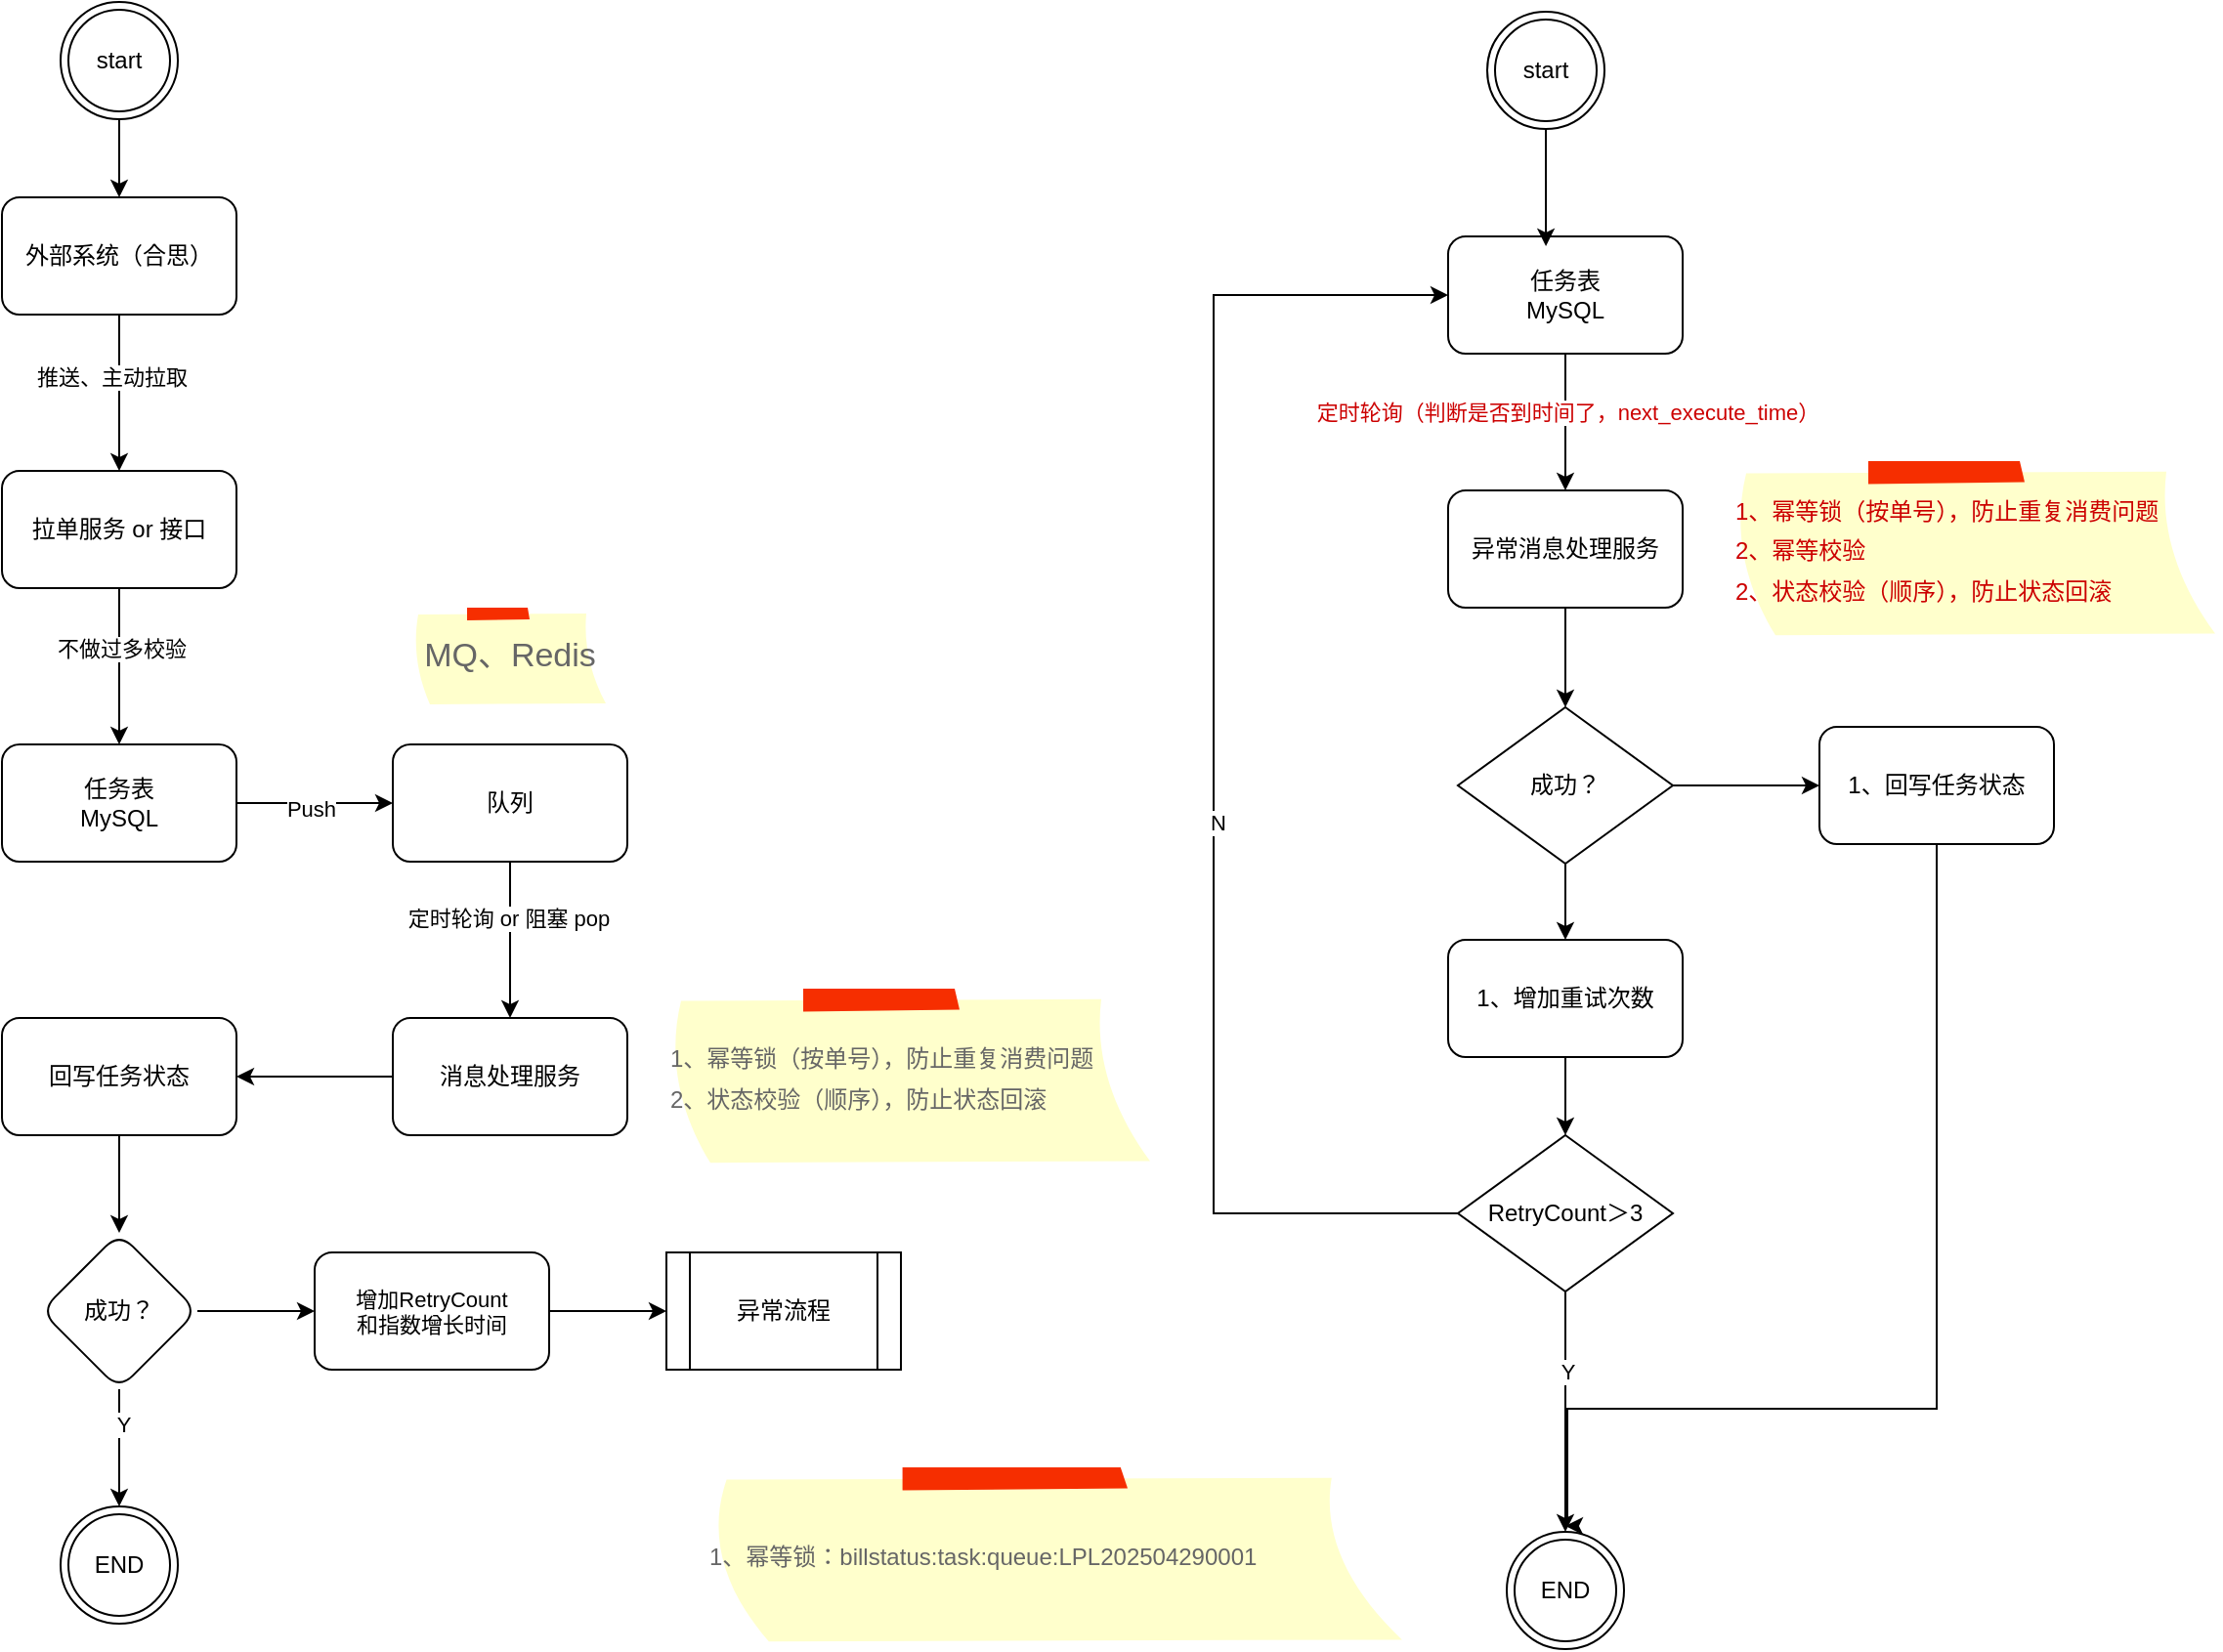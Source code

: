 <mxfile version="26.2.3">
  <diagram name="第 1 页" id="Wp1IoGdNccv3mP3BWe9S">
    <mxGraphModel dx="1190" dy="654" grid="1" gridSize="10" guides="1" tooltips="1" connect="1" arrows="1" fold="1" page="1" pageScale="1" pageWidth="1654" pageHeight="2336" math="0" shadow="0">
      <root>
        <mxCell id="0" />
        <mxCell id="1" parent="0" />
        <mxCell id="u-FvYeE5L0ytRQcUQXWl-4" value="" style="edgeStyle=orthogonalEdgeStyle;rounded=0;orthogonalLoop=1;jettySize=auto;html=1;" edge="1" parent="1" source="u-FvYeE5L0ytRQcUQXWl-1" target="u-FvYeE5L0ytRQcUQXWl-3">
          <mxGeometry relative="1" as="geometry" />
        </mxCell>
        <mxCell id="u-FvYeE5L0ytRQcUQXWl-11" value="推送、主动拉取" style="edgeLabel;html=1;align=center;verticalAlign=middle;resizable=0;points=[];" vertex="1" connectable="0" parent="u-FvYeE5L0ytRQcUQXWl-4">
          <mxGeometry x="-0.2" y="-4" relative="1" as="geometry">
            <mxPoint as="offset" />
          </mxGeometry>
        </mxCell>
        <mxCell id="u-FvYeE5L0ytRQcUQXWl-1" value="外部系统（合思）" style="rounded=1;whiteSpace=wrap;html=1;" vertex="1" parent="1">
          <mxGeometry x="340" y="200" width="120" height="60" as="geometry" />
        </mxCell>
        <mxCell id="u-FvYeE5L0ytRQcUQXWl-6" value="" style="edgeStyle=orthogonalEdgeStyle;rounded=0;orthogonalLoop=1;jettySize=auto;html=1;" edge="1" parent="1" source="u-FvYeE5L0ytRQcUQXWl-3" target="u-FvYeE5L0ytRQcUQXWl-5">
          <mxGeometry relative="1" as="geometry" />
        </mxCell>
        <mxCell id="u-FvYeE5L0ytRQcUQXWl-93" value="不做过多校验" style="edgeLabel;html=1;align=center;verticalAlign=middle;resizable=0;points=[];" vertex="1" connectable="0" parent="u-FvYeE5L0ytRQcUQXWl-6">
          <mxGeometry x="-0.225" y="1" relative="1" as="geometry">
            <mxPoint as="offset" />
          </mxGeometry>
        </mxCell>
        <mxCell id="u-FvYeE5L0ytRQcUQXWl-3" value="拉单服务 or 接口" style="whiteSpace=wrap;html=1;rounded=1;" vertex="1" parent="1">
          <mxGeometry x="340" y="340" width="120" height="60" as="geometry" />
        </mxCell>
        <mxCell id="u-FvYeE5L0ytRQcUQXWl-8" value="" style="edgeStyle=orthogonalEdgeStyle;rounded=0;orthogonalLoop=1;jettySize=auto;html=1;" edge="1" parent="1" source="u-FvYeE5L0ytRQcUQXWl-5" target="u-FvYeE5L0ytRQcUQXWl-7">
          <mxGeometry relative="1" as="geometry" />
        </mxCell>
        <mxCell id="u-FvYeE5L0ytRQcUQXWl-20" value="Push" style="edgeLabel;html=1;align=center;verticalAlign=middle;resizable=0;points=[];" vertex="1" connectable="0" parent="u-FvYeE5L0ytRQcUQXWl-8">
          <mxGeometry x="-0.05" y="-3" relative="1" as="geometry">
            <mxPoint as="offset" />
          </mxGeometry>
        </mxCell>
        <mxCell id="u-FvYeE5L0ytRQcUQXWl-5" value="任务表&lt;div&gt;MySQL&lt;/div&gt;" style="whiteSpace=wrap;html=1;rounded=1;" vertex="1" parent="1">
          <mxGeometry x="340" y="480" width="120" height="60" as="geometry" />
        </mxCell>
        <mxCell id="u-FvYeE5L0ytRQcUQXWl-10" value="" style="edgeStyle=orthogonalEdgeStyle;rounded=0;orthogonalLoop=1;jettySize=auto;html=1;" edge="1" parent="1" source="u-FvYeE5L0ytRQcUQXWl-7" target="u-FvYeE5L0ytRQcUQXWl-9">
          <mxGeometry relative="1" as="geometry" />
        </mxCell>
        <mxCell id="u-FvYeE5L0ytRQcUQXWl-15" value="定时轮询 or 阻塞 pop" style="edgeLabel;html=1;align=center;verticalAlign=middle;resizable=0;points=[];" vertex="1" connectable="0" parent="u-FvYeE5L0ytRQcUQXWl-10">
          <mxGeometry x="-0.275" y="-1" relative="1" as="geometry">
            <mxPoint as="offset" />
          </mxGeometry>
        </mxCell>
        <mxCell id="u-FvYeE5L0ytRQcUQXWl-7" value="队列" style="whiteSpace=wrap;html=1;rounded=1;" vertex="1" parent="1">
          <mxGeometry x="540" y="480" width="120" height="60" as="geometry" />
        </mxCell>
        <mxCell id="u-FvYeE5L0ytRQcUQXWl-18" value="" style="edgeStyle=orthogonalEdgeStyle;rounded=0;orthogonalLoop=1;jettySize=auto;html=1;" edge="1" parent="1" source="u-FvYeE5L0ytRQcUQXWl-9" target="u-FvYeE5L0ytRQcUQXWl-17">
          <mxGeometry relative="1" as="geometry" />
        </mxCell>
        <mxCell id="u-FvYeE5L0ytRQcUQXWl-9" value="消息处理服务" style="whiteSpace=wrap;html=1;rounded=1;" vertex="1" parent="1">
          <mxGeometry x="540" y="620" width="120" height="60" as="geometry" />
        </mxCell>
        <mxCell id="u-FvYeE5L0ytRQcUQXWl-13" value="MQ、Redis" style="strokeWidth=1;shadow=0;dashed=0;align=center;html=1;shape=mxgraph.mockup.text.stickyNote2;fontColor=#666666;mainText=;fontSize=17;whiteSpace=wrap;fillColor=#ffffcc;strokeColor=#F62E00;" vertex="1" parent="1">
          <mxGeometry x="550" y="410" width="100" height="50" as="geometry" />
        </mxCell>
        <mxCell id="u-FvYeE5L0ytRQcUQXWl-16" value="&lt;font style=&quot;font-size: 12px;&quot;&gt;1、幂等锁（按单号），防止重复消费问题&lt;/font&gt;&lt;div&gt;&lt;font style=&quot;font-size: 12px;&quot;&gt;2、状态校验（顺序），防止状态回滚&lt;/font&gt;&lt;/div&gt;" style="strokeWidth=1;shadow=0;dashed=0;align=left;html=1;shape=mxgraph.mockup.text.stickyNote2;fontColor=#666666;mainText=;fontSize=17;whiteSpace=wrap;fillColor=#ffffcc;strokeColor=#F62E00;" vertex="1" parent="1">
          <mxGeometry x="680" y="605" width="250" height="90" as="geometry" />
        </mxCell>
        <mxCell id="u-FvYeE5L0ytRQcUQXWl-48" value="" style="edgeStyle=orthogonalEdgeStyle;rounded=0;orthogonalLoop=1;jettySize=auto;html=1;" edge="1" parent="1" source="u-FvYeE5L0ytRQcUQXWl-17" target="u-FvYeE5L0ytRQcUQXWl-47">
          <mxGeometry relative="1" as="geometry" />
        </mxCell>
        <mxCell id="u-FvYeE5L0ytRQcUQXWl-17" value="回写任务状态" style="whiteSpace=wrap;html=1;rounded=1;" vertex="1" parent="1">
          <mxGeometry x="340" y="620" width="120" height="60" as="geometry" />
        </mxCell>
        <mxCell id="u-FvYeE5L0ytRQcUQXWl-22" value="END" style="ellipse;shape=doubleEllipse;html=1;dashed=0;whiteSpace=wrap;aspect=fixed;" vertex="1" parent="1">
          <mxGeometry x="370" y="870" width="60" height="60" as="geometry" />
        </mxCell>
        <mxCell id="u-FvYeE5L0ytRQcUQXWl-25" style="edgeStyle=orthogonalEdgeStyle;rounded=0;orthogonalLoop=1;jettySize=auto;html=1;exitX=0.5;exitY=1;exitDx=0;exitDy=0;entryX=0.5;entryY=0;entryDx=0;entryDy=0;" edge="1" parent="1" source="u-FvYeE5L0ytRQcUQXWl-24" target="u-FvYeE5L0ytRQcUQXWl-1">
          <mxGeometry relative="1" as="geometry" />
        </mxCell>
        <mxCell id="u-FvYeE5L0ytRQcUQXWl-24" value="start" style="ellipse;shape=doubleEllipse;html=1;dashed=0;whiteSpace=wrap;aspect=fixed;" vertex="1" parent="1">
          <mxGeometry x="370" y="100" width="60" height="60" as="geometry" />
        </mxCell>
        <mxCell id="u-FvYeE5L0ytRQcUQXWl-86" style="edgeStyle=orthogonalEdgeStyle;rounded=0;orthogonalLoop=1;jettySize=auto;html=1;exitX=0.5;exitY=1;exitDx=0;exitDy=0;" edge="1" parent="1" source="u-FvYeE5L0ytRQcUQXWl-33" target="u-FvYeE5L0ytRQcUQXWl-38">
          <mxGeometry relative="1" as="geometry" />
        </mxCell>
        <mxCell id="u-FvYeE5L0ytRQcUQXWl-87" value="&lt;span style=&quot;color: rgb(204, 0, 0);&quot;&gt;定时轮询（判断是否到时间了，next_execute_time）&lt;/span&gt;" style="edgeLabel;html=1;align=center;verticalAlign=middle;resizable=0;points=[];" vertex="1" connectable="0" parent="u-FvYeE5L0ytRQcUQXWl-86">
          <mxGeometry x="-0.143" y="1" relative="1" as="geometry">
            <mxPoint as="offset" />
          </mxGeometry>
        </mxCell>
        <mxCell id="u-FvYeE5L0ytRQcUQXWl-33" value="任务表&lt;div&gt;MySQL&lt;/div&gt;" style="whiteSpace=wrap;html=1;rounded=1;" vertex="1" parent="1">
          <mxGeometry x="1080" y="220" width="120" height="60" as="geometry" />
        </mxCell>
        <mxCell id="u-FvYeE5L0ytRQcUQXWl-85" style="edgeStyle=orthogonalEdgeStyle;rounded=0;orthogonalLoop=1;jettySize=auto;html=1;exitX=0.5;exitY=1;exitDx=0;exitDy=0;entryX=0.5;entryY=0;entryDx=0;entryDy=0;" edge="1" parent="1" source="u-FvYeE5L0ytRQcUQXWl-38" target="u-FvYeE5L0ytRQcUQXWl-71">
          <mxGeometry relative="1" as="geometry" />
        </mxCell>
        <mxCell id="u-FvYeE5L0ytRQcUQXWl-38" value="异常消息处理服务" style="whiteSpace=wrap;html=1;rounded=1;" vertex="1" parent="1">
          <mxGeometry x="1080" y="350" width="120" height="60" as="geometry" />
        </mxCell>
        <mxCell id="u-FvYeE5L0ytRQcUQXWl-40" value="&lt;font style=&quot;font-size: 12px; color: rgb(204, 0, 0);&quot;&gt;1、幂等锁（按单号），防止重复消费问题&lt;/font&gt;&lt;div&gt;&lt;span style=&quot;font-size: 12px;&quot;&gt;&lt;font style=&quot;color: rgb(204, 0, 0);&quot;&gt;2、幂等校验&lt;br&gt;&lt;/font&gt;&lt;/span&gt;&lt;div&gt;&lt;font style=&quot;font-size: 12px; color: rgb(204, 0, 0);&quot;&gt;2、状态校验（顺序），防止状态回滚&lt;/font&gt;&lt;/div&gt;&lt;/div&gt;" style="strokeWidth=1;shadow=0;dashed=0;align=left;html=1;shape=mxgraph.mockup.text.stickyNote2;fontColor=#666666;mainText=;fontSize=17;whiteSpace=wrap;fillColor=#ffffcc;strokeColor=#F62E00;" vertex="1" parent="1">
          <mxGeometry x="1225" y="335" width="250" height="90" as="geometry" />
        </mxCell>
        <mxCell id="u-FvYeE5L0ytRQcUQXWl-44" style="edgeStyle=orthogonalEdgeStyle;rounded=0;orthogonalLoop=1;jettySize=auto;html=1;exitX=0.5;exitY=1;exitDx=0;exitDy=0;entryX=0.417;entryY=0.083;entryDx=0;entryDy=0;entryPerimeter=0;" edge="1" parent="1" source="u-FvYeE5L0ytRQcUQXWl-45" target="u-FvYeE5L0ytRQcUQXWl-33">
          <mxGeometry relative="1" as="geometry">
            <mxPoint x="1130" y="205" as="targetPoint" />
          </mxGeometry>
        </mxCell>
        <mxCell id="u-FvYeE5L0ytRQcUQXWl-45" value="start" style="ellipse;shape=doubleEllipse;html=1;dashed=0;whiteSpace=wrap;aspect=fixed;" vertex="1" parent="1">
          <mxGeometry x="1100" y="105" width="60" height="60" as="geometry" />
        </mxCell>
        <mxCell id="u-FvYeE5L0ytRQcUQXWl-50" style="edgeStyle=orthogonalEdgeStyle;rounded=0;orthogonalLoop=1;jettySize=auto;html=1;exitX=0.5;exitY=1;exitDx=0;exitDy=0;entryX=0.5;entryY=0;entryDx=0;entryDy=0;" edge="1" parent="1" source="u-FvYeE5L0ytRQcUQXWl-47" target="u-FvYeE5L0ytRQcUQXWl-22">
          <mxGeometry relative="1" as="geometry" />
        </mxCell>
        <mxCell id="u-FvYeE5L0ytRQcUQXWl-66" value="Y" style="edgeLabel;html=1;align=center;verticalAlign=middle;resizable=0;points=[];" vertex="1" connectable="0" parent="u-FvYeE5L0ytRQcUQXWl-50">
          <mxGeometry x="-0.4" y="2" relative="1" as="geometry">
            <mxPoint as="offset" />
          </mxGeometry>
        </mxCell>
        <mxCell id="u-FvYeE5L0ytRQcUQXWl-68" value="" style="edgeStyle=orthogonalEdgeStyle;rounded=0;orthogonalLoop=1;jettySize=auto;html=1;" edge="1" parent="1" source="u-FvYeE5L0ytRQcUQXWl-47" target="u-FvYeE5L0ytRQcUQXWl-67">
          <mxGeometry relative="1" as="geometry" />
        </mxCell>
        <mxCell id="u-FvYeE5L0ytRQcUQXWl-47" value="成功？" style="rhombus;whiteSpace=wrap;html=1;rounded=1;" vertex="1" parent="1">
          <mxGeometry x="360" y="730" width="80" height="80" as="geometry" />
        </mxCell>
        <mxCell id="u-FvYeE5L0ytRQcUQXWl-49" value="异常流程" style="shape=process;whiteSpace=wrap;html=1;backgroundOutline=1;" vertex="1" parent="1">
          <mxGeometry x="680" y="740" width="120" height="60" as="geometry" />
        </mxCell>
        <mxCell id="u-FvYeE5L0ytRQcUQXWl-55" value="END" style="ellipse;shape=doubleEllipse;html=1;dashed=0;whiteSpace=wrap;aspect=fixed;" vertex="1" parent="1">
          <mxGeometry x="1110" y="883" width="60" height="60" as="geometry" />
        </mxCell>
        <mxCell id="u-FvYeE5L0ytRQcUQXWl-77" style="edgeStyle=orthogonalEdgeStyle;rounded=0;orthogonalLoop=1;jettySize=auto;html=1;exitX=0.5;exitY=1;exitDx=0;exitDy=0;" edge="1" parent="1" source="u-FvYeE5L0ytRQcUQXWl-57" target="u-FvYeE5L0ytRQcUQXWl-55">
          <mxGeometry relative="1" as="geometry" />
        </mxCell>
        <mxCell id="u-FvYeE5L0ytRQcUQXWl-79" value="Y" style="edgeLabel;html=1;align=center;verticalAlign=middle;resizable=0;points=[];" vertex="1" connectable="0" parent="u-FvYeE5L0ytRQcUQXWl-77">
          <mxGeometry x="-0.333" y="1" relative="1" as="geometry">
            <mxPoint as="offset" />
          </mxGeometry>
        </mxCell>
        <mxCell id="u-FvYeE5L0ytRQcUQXWl-78" style="edgeStyle=orthogonalEdgeStyle;rounded=0;orthogonalLoop=1;jettySize=auto;html=1;exitX=0;exitY=0.5;exitDx=0;exitDy=0;entryX=0;entryY=0.5;entryDx=0;entryDy=0;" edge="1" parent="1" source="u-FvYeE5L0ytRQcUQXWl-57" target="u-FvYeE5L0ytRQcUQXWl-33">
          <mxGeometry relative="1" as="geometry">
            <Array as="points">
              <mxPoint x="960" y="720" />
              <mxPoint x="960" y="250" />
            </Array>
          </mxGeometry>
        </mxCell>
        <mxCell id="u-FvYeE5L0ytRQcUQXWl-80" value="N" style="edgeLabel;html=1;align=center;verticalAlign=middle;resizable=0;points=[];" vertex="1" connectable="0" parent="u-FvYeE5L0ytRQcUQXWl-78">
          <mxGeometry x="-0.091" y="-2" relative="1" as="geometry">
            <mxPoint as="offset" />
          </mxGeometry>
        </mxCell>
        <mxCell id="u-FvYeE5L0ytRQcUQXWl-57" value="RetryCount＞3" style="rhombus;whiteSpace=wrap;html=1;" vertex="1" parent="1">
          <mxGeometry x="1085" y="680" width="110" height="80" as="geometry" />
        </mxCell>
        <mxCell id="u-FvYeE5L0ytRQcUQXWl-69" style="edgeStyle=orthogonalEdgeStyle;rounded=0;orthogonalLoop=1;jettySize=auto;html=1;exitX=1;exitY=0.5;exitDx=0;exitDy=0;" edge="1" parent="1" source="u-FvYeE5L0ytRQcUQXWl-67" target="u-FvYeE5L0ytRQcUQXWl-49">
          <mxGeometry relative="1" as="geometry" />
        </mxCell>
        <mxCell id="u-FvYeE5L0ytRQcUQXWl-67" value="&lt;span style=&quot;font-size: 11px; text-wrap-mode: nowrap; background-color: rgb(255, 255, 255);&quot;&gt;增加RetryCount&lt;/span&gt;&lt;div style=&quot;font-size: 11px; text-wrap-mode: nowrap;&quot;&gt;和指数增长时间&lt;/div&gt;" style="whiteSpace=wrap;html=1;rounded=1;" vertex="1" parent="1">
          <mxGeometry x="500" y="740" width="120" height="60" as="geometry" />
        </mxCell>
        <mxCell id="u-FvYeE5L0ytRQcUQXWl-91" style="edgeStyle=orthogonalEdgeStyle;rounded=0;orthogonalLoop=1;jettySize=auto;html=1;exitX=0.5;exitY=1;exitDx=0;exitDy=0;" edge="1" parent="1" source="u-FvYeE5L0ytRQcUQXWl-70">
          <mxGeometry relative="1" as="geometry">
            <mxPoint x="1140" y="880" as="targetPoint" />
            <Array as="points">
              <mxPoint x="1330" y="820" />
              <mxPoint x="1141" y="820" />
            </Array>
          </mxGeometry>
        </mxCell>
        <mxCell id="u-FvYeE5L0ytRQcUQXWl-70" value="1、回写任务状态" style="whiteSpace=wrap;html=1;rounded=1;" vertex="1" parent="1">
          <mxGeometry x="1270" y="471" width="120" height="60" as="geometry" />
        </mxCell>
        <mxCell id="u-FvYeE5L0ytRQcUQXWl-88" style="edgeStyle=orthogonalEdgeStyle;rounded=0;orthogonalLoop=1;jettySize=auto;html=1;exitX=1;exitY=0.5;exitDx=0;exitDy=0;" edge="1" parent="1" source="u-FvYeE5L0ytRQcUQXWl-71" target="u-FvYeE5L0ytRQcUQXWl-70">
          <mxGeometry relative="1" as="geometry" />
        </mxCell>
        <mxCell id="u-FvYeE5L0ytRQcUQXWl-90" style="edgeStyle=orthogonalEdgeStyle;rounded=0;orthogonalLoop=1;jettySize=auto;html=1;exitX=0.5;exitY=1;exitDx=0;exitDy=0;entryX=0.5;entryY=0;entryDx=0;entryDy=0;" edge="1" parent="1" source="u-FvYeE5L0ytRQcUQXWl-71" target="u-FvYeE5L0ytRQcUQXWl-73">
          <mxGeometry relative="1" as="geometry" />
        </mxCell>
        <mxCell id="u-FvYeE5L0ytRQcUQXWl-71" value="成功？" style="rhombus;whiteSpace=wrap;html=1;" vertex="1" parent="1">
          <mxGeometry x="1085" y="461" width="110" height="80" as="geometry" />
        </mxCell>
        <mxCell id="u-FvYeE5L0ytRQcUQXWl-76" style="edgeStyle=orthogonalEdgeStyle;rounded=0;orthogonalLoop=1;jettySize=auto;html=1;exitX=0.5;exitY=1;exitDx=0;exitDy=0;entryX=0.5;entryY=0;entryDx=0;entryDy=0;" edge="1" parent="1" source="u-FvYeE5L0ytRQcUQXWl-73" target="u-FvYeE5L0ytRQcUQXWl-57">
          <mxGeometry relative="1" as="geometry" />
        </mxCell>
        <mxCell id="u-FvYeE5L0ytRQcUQXWl-73" value="&lt;div&gt;1、增加重试次数&lt;/div&gt;" style="whiteSpace=wrap;html=1;rounded=1;" vertex="1" parent="1">
          <mxGeometry x="1080" y="580" width="120" height="60" as="geometry" />
        </mxCell>
        <mxCell id="u-FvYeE5L0ytRQcUQXWl-92" value="&lt;font style=&quot;font-size: 12px;&quot;&gt;1、幂等锁：billstatus:task:queue:LPL202504290001&lt;/font&gt;" style="strokeWidth=1;shadow=0;dashed=0;align=left;html=1;shape=mxgraph.mockup.text.stickyNote2;fontColor=#666666;mainText=;fontSize=17;whiteSpace=wrap;fillColor=#ffffcc;strokeColor=#F62E00;" vertex="1" parent="1">
          <mxGeometry x="700" y="850" width="360" height="90" as="geometry" />
        </mxCell>
      </root>
    </mxGraphModel>
  </diagram>
</mxfile>
